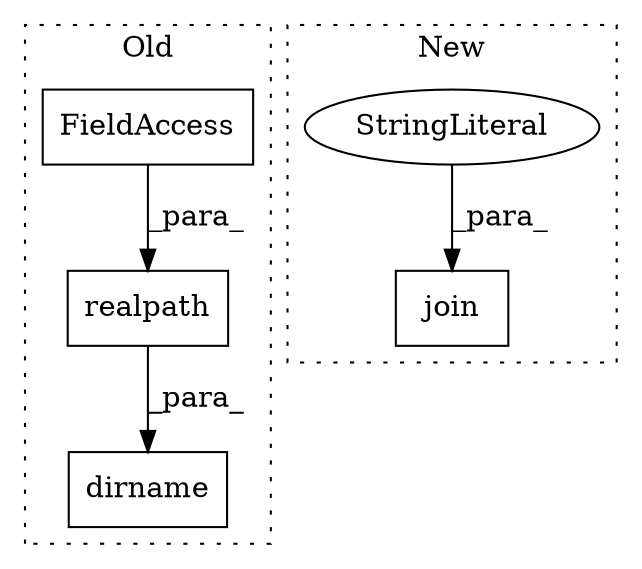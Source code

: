 digraph G {
subgraph cluster0 {
1 [label="realpath" a="32" s="492,509" l="9,1" shape="box"];
3 [label="FieldAccess" a="22" s="501" l="8" shape="box"];
5 [label="dirname" a="32" s="479,510" l="8,1" shape="box"];
label = "Old";
style="dotted";
}
subgraph cluster1 {
2 [label="join" a="32" s="528,571" l="5,1" shape="box"];
4 [label="StringLiteral" a="45" s="554" l="17" shape="ellipse"];
label = "New";
style="dotted";
}
1 -> 5 [label="_para_"];
3 -> 1 [label="_para_"];
4 -> 2 [label="_para_"];
}